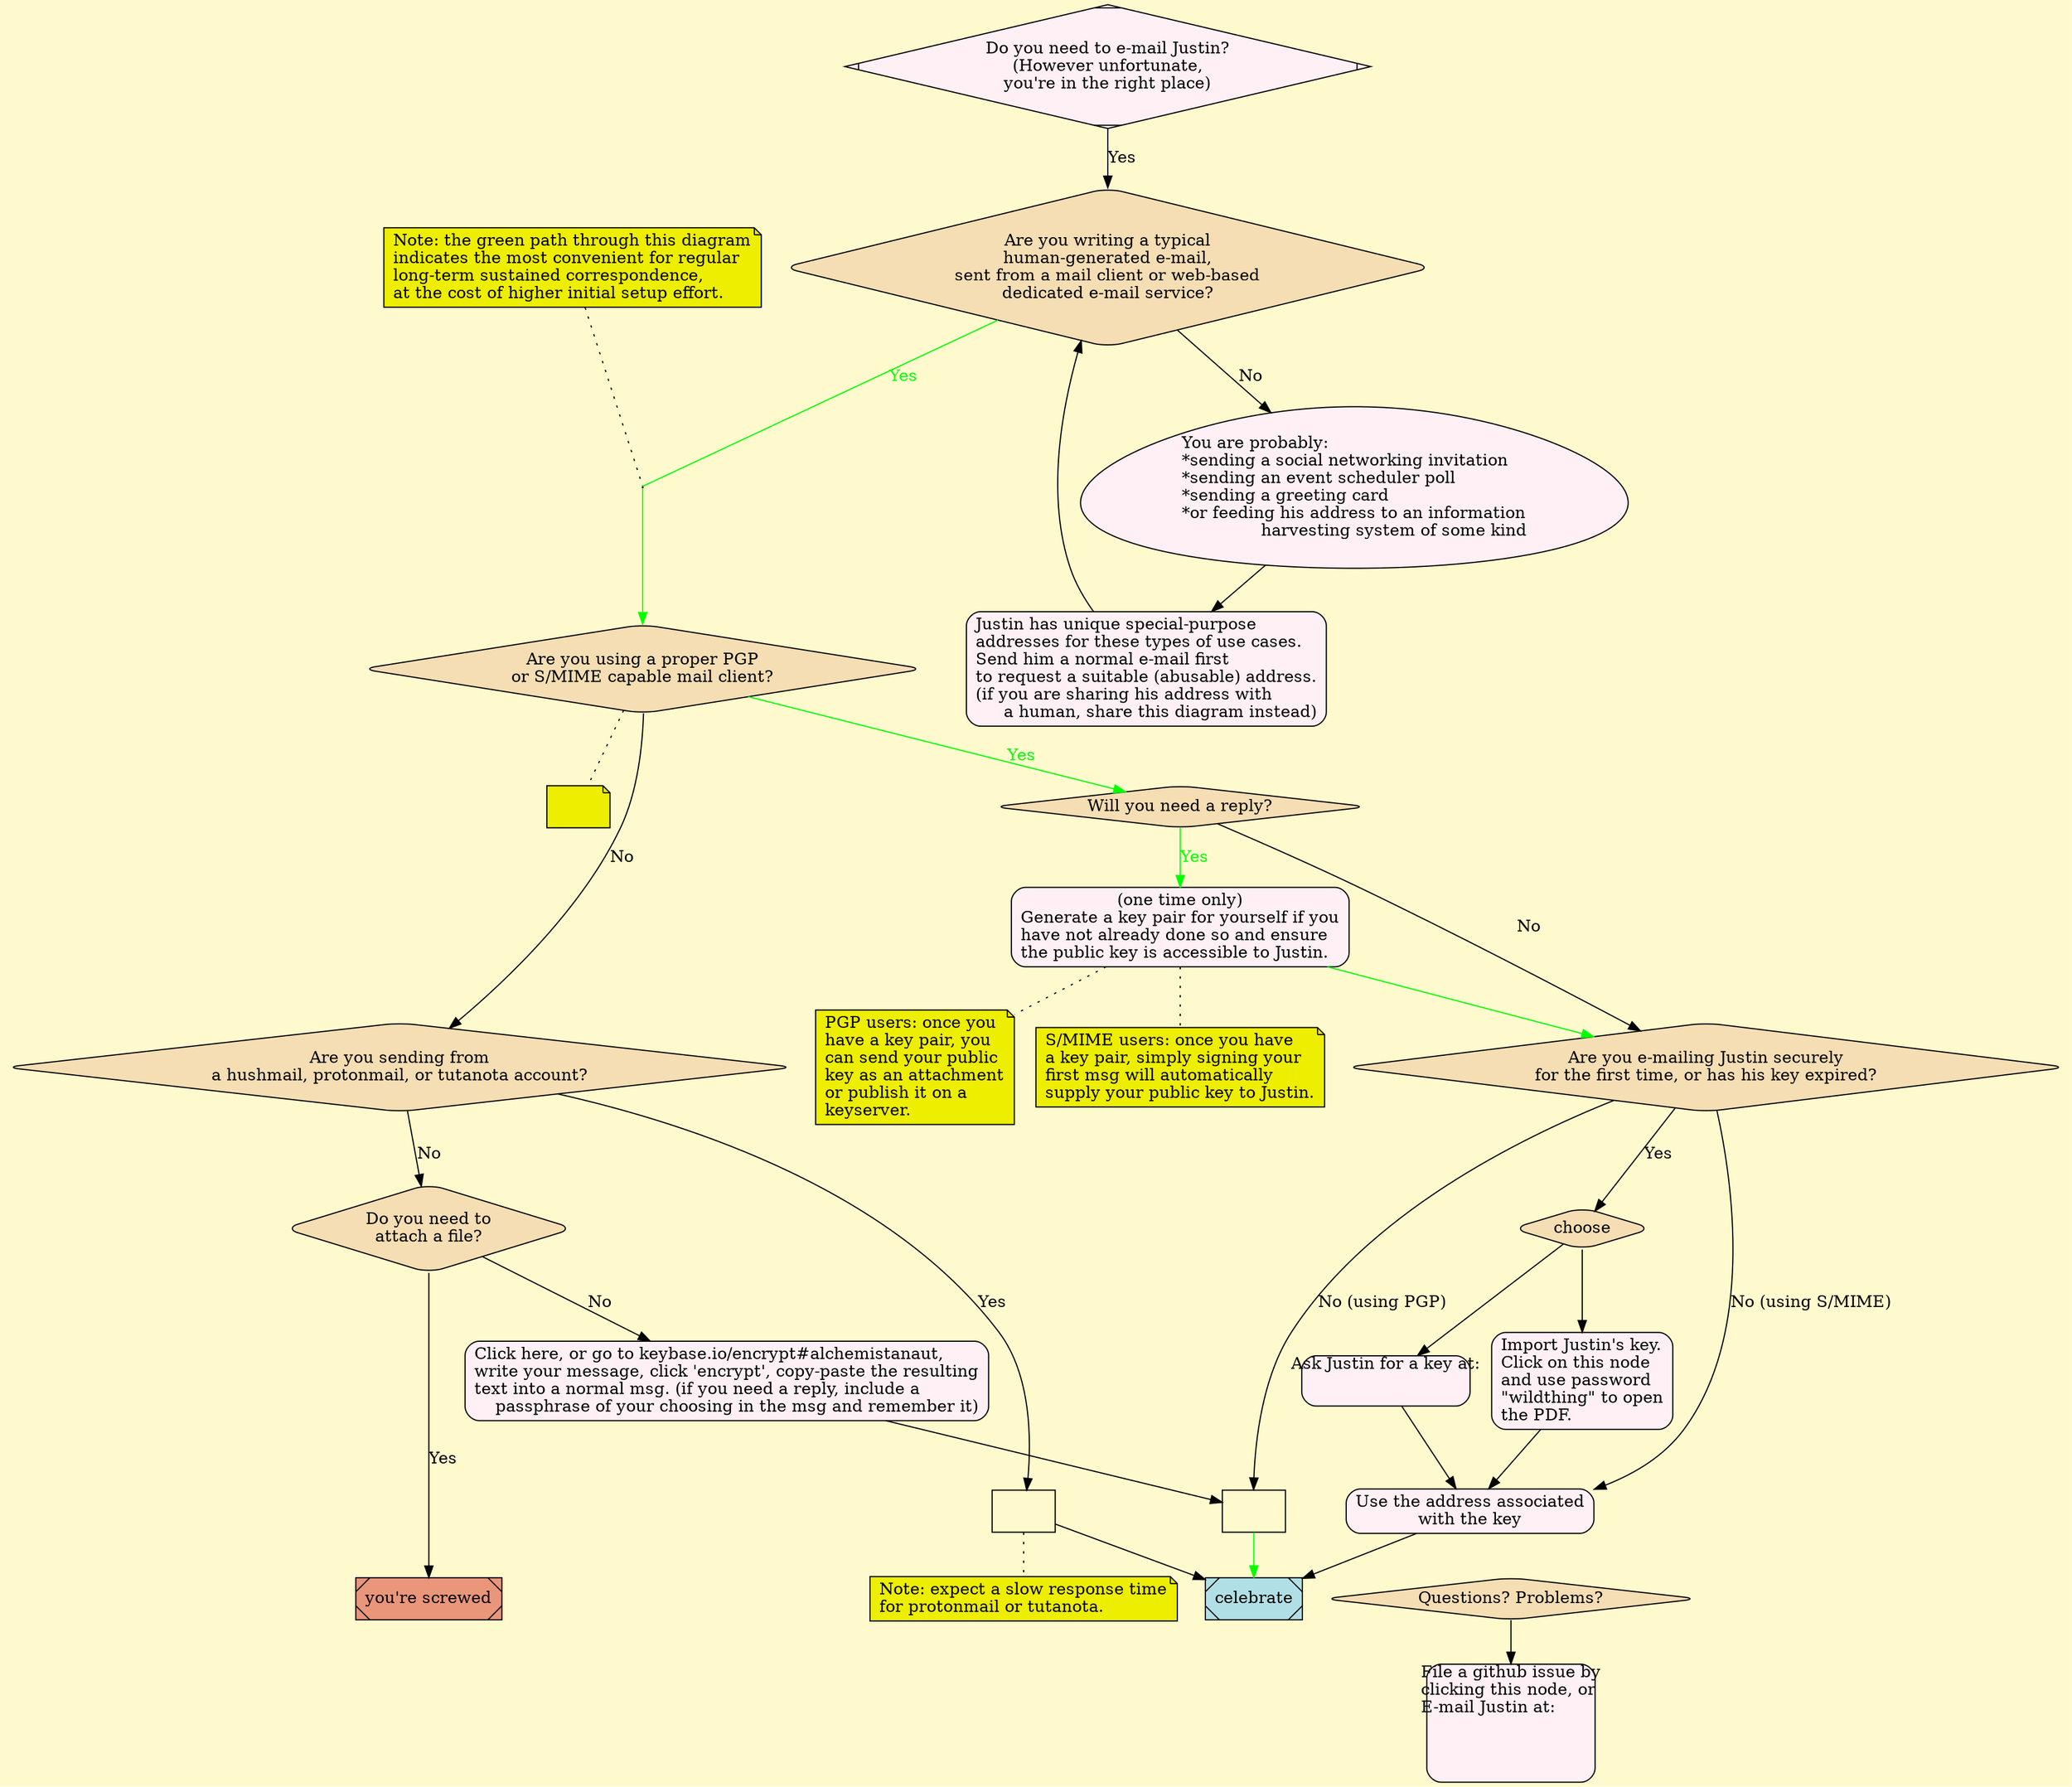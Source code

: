 /* -*- mode: graphviz-dot; -*-

Copyright 2017 Justin Gombos

Licensed under the Apache License, Version 2.0 (the "License");
you may not use this file except in compliance with the License.
You may obtain a copy of the License at

    http://www.apache.org/licenses/LICENSE-2.0

Unless required by applicable law or agreed to in writing, software
distributed under the License is distributed on an "AS IS" BASIS,
WITHOUT WARRANTIES OR CONDITIONS OF ANY KIND, either express or implied.
See the License for the specific language governing permissions and
limitations under the License.
*/

digraph <How to E-mail Justin> {
        //label="How to e-mail Justin";
        //labelloc=t;
        bgcolor=lemonchiffon1;
        imagepath=".:./work/:../work/"; //this is broken in graphviz version 2.38.0

        node [shape=point, width=.01, height=.01, label="", invisible=true];

        green_anchor;

        node [shape=box, width=.75, height=.5, fixedsize=false, style="", invisible=false];

        crypto_ea;
        web_ea;

        node [shape=note, style="filled", fillcolor=yellow2];

        greennote;
        webnote;
        muanote;
        //eakeyreqnote;
        pgpnote;
        smimenote;
        //confignote;

        node [shape=diamond, style="rounded,filled", fillcolor=wheat];

        directsend_br;
        crypto_mua_br;
        //ea_forced_br;
        attachment_br;
        problem_br;
        firsttime_br;
        webmail_br;
        reply_br;
        keyimportchoice_br;

        node [shape=box, fillcolor="lavenderblush"];

        start [shape=Mdiamond,
               label=<Do you need to e-mail Justin?<br/>(However unfortunate,<br/>you're in the right place)>,
               tooltip="Keep calm, carry on.."];

        start -> directsend_br [label="Yes"];

        directsend_br [label=<Are you writing a typical<br/>
human-generated e-mail,<br/>
sent from a mail client or web-based<br/>
dedicated e-mail service?>,
                       tooltip="hopefully yes"];

        directsend_br -> sharing      [label="No"];
        directsend_br -> green_anchor [label="Yes", color=green, fontcolor=green, arrowhead=none];

        sharing [shape=egg,
                 nojustify=false, labeljust=l, label="You are probably:\l*sending a social networking invitation\l*sending an event scheduler poll\l*sending a greeting card\l*or feeding his address to an information\l harvesting system of some kind\r",
                 tooltip="Sharing?  yikes!"];

        sharing -> sharing_act;

        green_anchor [shape=point, width=.01, height=.01, label="", invisible=true];//[style=invis]?

        green_anchor -> crypto_mua_br [color=green, fontcolor=green];

        greennote [label="Note: the green path through this diagram\lindicates the most convenient for regular\llong-term sustained correspondence,\lat the cost of higher initial setup effort.\l",
                   tooltip="The quickest one-off msg approach is to use keybase, but you won't have a readable saved copy of what you sent."];

        greennote -> green_anchor [arrowhead=none, style=dotted];

        sharing_act [labeljust=l, label="Justin has unique special-purpose\laddresses for these types of use cases.\lSend him a normal e-mail first\lto request a suitable (abusable) address.\l(if you are sharing his address with\la human, share this diagram instead)\r",
                     tooltip="Exceptionally, if it's a key-signing party then simply follow the path of a normal e-mail."];

        sharing_act -> directsend_br;

        crypto_mua_br [label=<Are you using a proper PGP<br/>or S&#47;MIME capable mail client?>,
                       tooltip="Ideally yes; mail clients are more secure than webmail and more convenient for both parties."];
        crypto_mua_br -> reply_br   [label="Yes", color=green, fontcolor=green];
        crypto_mua_br -> webmail_br [label="No"];
        crypto_mua_br -> muanote    [arrowhead=none, style=dotted];

        reply_br [label="Will you need a reply?", tooltip="If you'll need a reply, then I'll need your key so I can reply securely."];
        reply_br -> firsttime_br [label="No"];
        reply_br -> gen_key [label="Yes", color=green, fontcolor=green];

        webmail_br [label=<Are you sending from<br/>a hushmail, protonmail, or tutanota account?>,
                    tooltip="These webmail services are relatively safe compared to other webmail services, but still 2nd to using a proper mail client"];
        webmail_br -> web_ea        [label="Yes"];
        webmail_br -> attachment_br [label="No"];

        /*
        muanote [label=<<u>answer hints</u><br/>
                 Claws Mail =&gt; yes (both)<br align="left"/>
                 Evolution =&gt; yes (both)<br align="left"/>
                 GNUS =&gt; yes (both) https://www.emacswiki.org/emacs/GnusSMIME<br align="left"/>
                 iOS mail.app =&gt; yes (S&#x2F;MIME)<br align="left"/>
                 K-9 Mail =&gt; yes (PGP)<br align="left"/>
                 mutt =&gt; yes (both)<br align="left"/>
                 MS Outlook =&gt; yes (S&#x2F;MIME, but MUA is far from "proper")<br align="left"/>
                 SMile =&gt; yes (both)<br align="left"/>
                 Thunderbird =&gt; yes (S&#x2F;MIME) http://kb.mozillazine.org/Installing_an_SMIME_certificate<br align="left"/>
                 TB+Enigmail =&gt; yes (both)<br align="left"/>
                 webmail =&gt; no<br align="left"/>
                 others=&gt; see https://en.wikipedia.org/wiki/Comparison_of_e-mail_clients#General_features<br align="left"/>>];
        */
        /*
        muanote [label=<<u>answer hints</u><br/>
                 <table>
                 <tr><td>Claws Mail</td><td>yes (both)</td></tr>
                 <tr><td>Evolution</td><td>yes (both)</td></tr>
                 <tr><td>GNUS</td><td>yes (both) https://www.emacswiki.org/emacs/GnusSMIME</td></tr>
                 <tr><td>iOS mail.app</td><td>yes (S&#x2F;MIME)</td></tr>
                 <tr><td>K-9 Mail</td><td>yes (PGP)</td></tr>
                 <tr><td>mutt</td><td>yes (both)</td></tr>
                 <tr><td>MS Outlook</td><td>yes (S&#x2F;MIME, but MUA is far from "proper")</td></tr>
                 <tr><td>SMile</td><td>yes (both)</td></tr>
                 <tr><td>Thunderbird</td><td>yes (S&#x2F;MIME) http://kb.mozillazine.org/Installing_an_SMIME_certificate</td></tr>
                 <tr><td>TB+Enigmail</td><td>yes (both)</td></tr>
                 <tr><td>webmail</td><td>no</td></tr>
                 <tr><td>other</td><td>see https://en.wikipedia.org/wiki/Comparison_of_e-mail_clients#General_features</td></tr>
                 </table>>];
        */

        //muanote [shape=Mrecord, fillcolor=yellow2, rankdir="TB", label="{{Claws Mail\l | = | yes both\l} | {Evolution\l | = | yes both\l}}"];

        muanote [URL=<https://en.wikipedia.org/wiki/Comparison_of_e-mail_clients#General_features>,
                 tooltip="Clicking this node goes to a wiki showing a table of MUAs with columns indicating S/MIME and PGP support",
                 label="", image="node_muas.png"];

        firsttime_br [label=<Are you e-mailing Justin securely<br/>for the first time, or has his key expired?>, tooltip="You'll need to have Justin's key before sending him a message.  Once you have it, it's good until it expires (few years generally)."];
        //firsttime_br -> ea_forced_br [label="Yes (using PGP)"];
        //firsttime_br -> acquire_smimekey [label="Yes (using S/MIME)"];
        firsttime_br -> keyimportchoice_br [label="Yes", tooltip="(using S/MIME or PGP)"];
        //firsttime_br -> pdf_acquire_key    [label="Yes", tooltip="(using S/MIME or PGP)"];
        firsttime_br -> crypto_ea          [label="No (using PGP)"];
        firsttime_br -> ea_forced_ea_short [label="No (using S/MIME)"];

        keyimportchoice_br [label="choose"];
        keyimportchoice_br -> pdf_acquire_key;
        keyimportchoice_br -> acquire_by_email;

        gen_key [labeljust=l, label="(one time only)\nGenerate a key pair for yourself if you\lhave not already done so and ensure\lthe public key is accessible to Justin.\l",
                 tooltip="You may have done this when first configuring your mail client, although it's not often part of the installation wizards (you most likely would have had to initiate the process)."];
        gen_key -> firsttime_br [color=green, fontcolor=green];
        gen_key -> smimenote [arrowhead=none, style=dotted];
        gen_key -> pgpnote [arrowhead=none, style=dotted];

        smimenote [label="S/MIME users: once you have\la key pair, simply signing your\lfirst msg will automatically\lsupply your public key to Justin.\l"
                   tooltip="S/MIME key generation is a little more tedious, although it's easy to send your public key."];

        pgpnote [label="PGP users: once you\lhave a key pair, you\lcan send your public\lkey as an attachment\lor publish it on a\lkeyserver.\l"
                 tooltip="PGP key generation is a simple process."];

        web_ea [label="", image="node_webmail_addresses.png", tooltip="The script font is to mitigate OCR-capable bot-executed address harvesting (to some extent)."];
        web_ea -> webnote [arrowhead=none, style=dotted];
        /*web_ea:other -> crypto_mua_br;
        web_ea:hm -> celebrate;
        web_ea:pm -> celebrate;*/
        web_ea -> celebrate;

        attachment_br [label=<Do you need to<br/>attach a file?>, tooltip="If yes, you won't like the next node."];
        attachment_br -> keybase [label="No"];
        attachment_br -> screwed [label="Yes", tooltip="find a different path"];

        webnote [label="Note: expect a slow response time\lfor protonmail or tutanota.\l",
                 tooltip="All gombos.info accounts are checked daily.  The other two require Justin to do a manual web login.  Protonmail have daily notifications, so Justin's response time is ~2 days.  Tutanota does not, it could take ~2-3 weeks before a msg is spotted."];

        celebrate [style="diagonals,filled", fillcolor="powderblue", label="\N", tooltip="yay!"];

        keybase [URL="https://keybase.io/encrypt#alchemistanaut",
                 label="Click here, or go to keybase.io/encrypt#alchemistanaut,\lwrite your message, click 'encrypt', copy-paste the resulting\ltext into a normal msg. (if you need a reply, include a\lpassphrase of your choosing in the msg and remember it)\r",
                 tooltip="This is quite simple, and you can use your usual mail client or webmail service without any changes.  If you want a reply, Justin will likely respond with a PDF that can be opened using whatever password you supply.  Limitation: there is no way to send Justin a file attachment using this keybase mechanism."];
        keybase -> crypto_ea;

        screwed [style="diagonals,filled", fillcolor="darksalmon", label=<you're screwed>,
                 tooltip="You might want to find a different path through the graph."];

        /* needless complexity
        ea_forced_br [label=<Does your mail client<br/>force the recipient to match<br/>the address on the key?>];
        //ea_forced_br -> acquire_by_email [label="Yes"];
        ea_forced_br -> pdf_acquire_key [label="Yes"];
        ea_forced_br -> acquire_pgpkey   [label="No"];
        ea_forced_br -> eakeyreqnote     [arrowhead=none, style=dotted];
        */

        /* kuix.de has CA issues and e-mail issues
        acquire_smimekey [URL="https://kuix.de/smime-keyserver",
                          label="import his latest public key\lfrom kuix.de/smime-keyserver\l(the e-mail address\lfor query is below)\r"];
        acquire_smimekey -> ea_forced_ea_short;
        acquire_smimekey -> crypto_ea [arrowhead=halfopen, style=dashed, color=magenta, fontcolor=magenta, label="lookup query string"];
        acquire_smimekey -> acquire_by_email [style=dotted, color=brown, fontcolor=brown, labelfloat=false, label="or alternatively"];
        */
        
        // make will replace @releaseurl@ with the proper one
        pdf_acquire_key [URL="@releaseurl@/pubkeys_aes.pdf",
                         tooltip="Clicking this will open a PDF container holding keys to choose from",
                         label="Import Justin's key.\lClick on this node\land use password\l\"wildthing\" to open\lthe PDF.\l"];
        pdf_acquire_key -> ea_forced_ea_short;
        //pdf_acquire_key -> acquire_by_email [style=dotted, color=brown, fontcolor=brown, labelfloat=false, label="or alternatively"];

        ea_forced_ea_short [label="Use the address associated\lwith the key", tooltip="If you don't know the address associated to the key, it will generally be the address from which I sent you the key.  If you took the key from the PDF file, then it's evident from that file.  PGP users: if you imported Justin's key from a PGP key server, then you should look at the table of addresses and select the best one.  But note that you may have to configure your mail client to map key to address because Justin's published PGP keys have a deliberately unusable address."];
        ea_forced_ea_short -> celebrate;

        crypto_ea [label="", image="node_email_addresses.png",
                   tooltip="The different addresses help Justin filter and reduce impact on others if one address is attacked, but there is no difference as far as spam scoring.  The rasterized script font is to mitigate OCR-capable bot-executed address harvesting (to some extent)."];
        crypto_ea -> celebrate [color=green, fontcolor=green];

        acquire_by_email [fixedsize=true, width=2, height=0.6,
                          labelloc=t, labeljust=l, label="Ask Justin for a key at:",
                          imagescale=width, imagepos="bc", image="suprt_ea.png",
                          tooltip="This is probably easier than the self-service PDF option, but obviously it's not instant."];
        acquire_by_email -> ea_forced_ea_short;

                          //acquire_by_email -> ea_forced_ea;
                          //ea_forced_ea [shape=box,
                                          // label="Use the address associated\lwith the key if it is not a dodgy\lspamgourmet.com ('SG') address.\lPublic keyring publications of\lJustin's PGP key have a blackhole'd\lSG address to mitigate bot-harvesting.\lKeys distributed via e-mail have the\lcorrect address.\l"];

                                          //ea_forced_ea -> acquire_by_email [label = "If the PGP key has an SG address"];

                                          /*
        acquire_pgpkey [shape=box,
                        URL=<https://pgp.mit.edu/pks/lookup?op=get&amp;search=0x344324D52DA717EC>,
                        label="import his latest public\lkey from pgp.mit.edu\l"];
        acquire_pgpkey -> config_map;
        //acquire_pgpkey -> acquire_by_email [arrowhead=none, style=dotted, label="or alternatively"];

        config_map [label="Configure your MUA to map\lJustin's key to address.\l"];
        config_map -> crypto_ea;
        config_map -> confignote [arrowhead=none, style=dotted];

        confignote [label=<<u>tips</u><br/>
Gnus =&gt; <font face="Courier">(setq epa-mail-aliases '(("</font><i>&lt;Justin's address&gt;</i><font face="Courier">" . "0x2DA717EC")))</font><br align="left"/>
mutt =&gt; <font face="Courier">crypt-hook  </font><i>&lt;Justin's address&gt;</i><font face="Courier">  0x2DA717EC</font><br align="left"/>
others (<font face="Courier">gpg.conf</font> edit) =&gt; <font face="Courier">group </font><i>&lt;Justin's address&gt;</i><font face="Courier">=0x2DA717EC</font><br align="left"/>>];
        */

        /*
        eakeyreqnote [label=<<u>answer hints</u><br/>
For PGP the general<br align="left"/>
answer is <b>no </b> (certainly<br align="left"/>
the case for Gnus and mutt).<br align="left"/>
S&#47;MIME MUAs: yes<br align="left"/>>];
        */

problem_br [label="Questions? Problems?", tooltip="Secure e-mail can be complicated, but Justin will support you."];
problem_br -> get_support;

get_support [URL=<https://github.com/alchemistanaut/contact/issues>,
             fixedsize=true, width=2, height=1.4,
             labelloc=t, labeljust=l, label="File a github issue by\lclicking this node, or\lE-mail Justin at:\l",
             tooltip="Clicking will bring you to the github issues page, where you can describe your issue.  Note that you'll need a github account to create an issue, and your entry will be publicly viewable.  Alternatively, you can e-mail support questions to the address herein, in the clear if needed.",
             imagescale=width, imagepos="bc", image="suprt_ea.png"];

{ rank=same; celebrate; problem_br; screwed; }
{ rank=same; web_ea; crypto_ea; }
}
